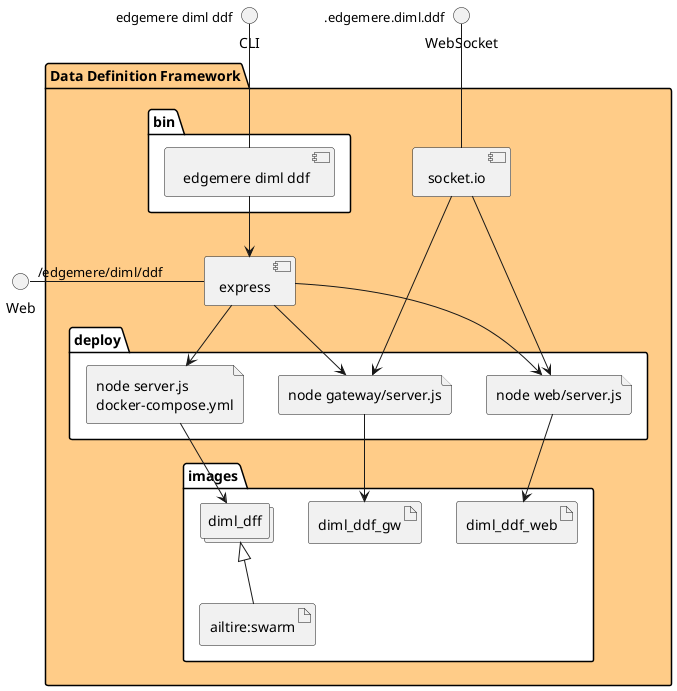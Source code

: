 @startuml
  interface CLI
  interface Web
  interface WebSocket
package "Data Definition Framework" #ffcc88 {
  component express as REST
  component socket.io as socket
  folder bin #ffffff {
    component " edgemere diml ddf" as binName
  }
  binName --> REST

  folder deploy #ffffff {
      file "node server.js\ndocker-compose.yml" as diml_dff_container
      REST --> diml_dff_container

  
    file "node web/server.js" as web_container
    REST --> web_container
    socket ---> web_container
  
    file "node gateway/server.js" as gateway_container
    REST --> gateway_container
    socket ---> gateway_container
  
  }
  folder images #ffffff {
    collections "diml_dff" as diml_dffimage
    artifact "ailtire:swarm" as ailtireswarm
    diml_dffimage <|-- ailtireswarm
    diml_dff_container --> diml_dffimage

  
      artifact diml_ddf_web
      web_container --> diml_ddf_web
    
      artifact diml_ddf_gw
      gateway_container --> diml_ddf_gw
    
  }
}
CLI " edgemere diml ddf" -- binName
Web "/edgemere/diml/ddf" - REST
WebSocket ".edgemere.diml.ddf" -- socket

@enduml
